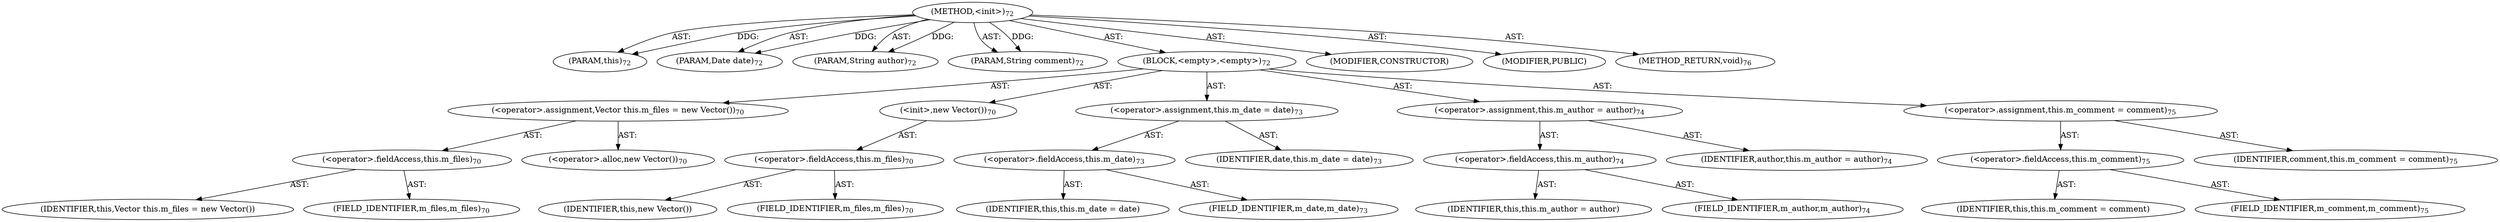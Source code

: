 digraph "&lt;init&gt;" {  
"111669149696" [label = <(METHOD,&lt;init&gt;)<SUB>72</SUB>> ]
"115964116993" [label = <(PARAM,this)<SUB>72</SUB>> ]
"115964116994" [label = <(PARAM,Date date)<SUB>72</SUB>> ]
"115964116995" [label = <(PARAM,String author)<SUB>72</SUB>> ]
"115964116996" [label = <(PARAM,String comment)<SUB>72</SUB>> ]
"25769803776" [label = <(BLOCK,&lt;empty&gt;,&lt;empty&gt;)<SUB>72</SUB>> ]
"30064771072" [label = <(&lt;operator&gt;.assignment,Vector this.m_files = new Vector())<SUB>70</SUB>> ]
"30064771073" [label = <(&lt;operator&gt;.fieldAccess,this.m_files)<SUB>70</SUB>> ]
"68719476740" [label = <(IDENTIFIER,this,Vector this.m_files = new Vector())> ]
"55834574848" [label = <(FIELD_IDENTIFIER,m_files,m_files)<SUB>70</SUB>> ]
"30064771074" [label = <(&lt;operator&gt;.alloc,new Vector())<SUB>70</SUB>> ]
"30064771075" [label = <(&lt;init&gt;,new Vector())<SUB>70</SUB>> ]
"30064771076" [label = <(&lt;operator&gt;.fieldAccess,this.m_files)<SUB>70</SUB>> ]
"68719476741" [label = <(IDENTIFIER,this,new Vector())> ]
"55834574849" [label = <(FIELD_IDENTIFIER,m_files,m_files)<SUB>70</SUB>> ]
"30064771077" [label = <(&lt;operator&gt;.assignment,this.m_date = date)<SUB>73</SUB>> ]
"30064771078" [label = <(&lt;operator&gt;.fieldAccess,this.m_date)<SUB>73</SUB>> ]
"68719476742" [label = <(IDENTIFIER,this,this.m_date = date)> ]
"55834574850" [label = <(FIELD_IDENTIFIER,m_date,m_date)<SUB>73</SUB>> ]
"68719476743" [label = <(IDENTIFIER,date,this.m_date = date)<SUB>73</SUB>> ]
"30064771079" [label = <(&lt;operator&gt;.assignment,this.m_author = author)<SUB>74</SUB>> ]
"30064771080" [label = <(&lt;operator&gt;.fieldAccess,this.m_author)<SUB>74</SUB>> ]
"68719476744" [label = <(IDENTIFIER,this,this.m_author = author)> ]
"55834574851" [label = <(FIELD_IDENTIFIER,m_author,m_author)<SUB>74</SUB>> ]
"68719476745" [label = <(IDENTIFIER,author,this.m_author = author)<SUB>74</SUB>> ]
"30064771081" [label = <(&lt;operator&gt;.assignment,this.m_comment = comment)<SUB>75</SUB>> ]
"30064771082" [label = <(&lt;operator&gt;.fieldAccess,this.m_comment)<SUB>75</SUB>> ]
"68719476746" [label = <(IDENTIFIER,this,this.m_comment = comment)> ]
"55834574852" [label = <(FIELD_IDENTIFIER,m_comment,m_comment)<SUB>75</SUB>> ]
"68719476747" [label = <(IDENTIFIER,comment,this.m_comment = comment)<SUB>75</SUB>> ]
"133143986180" [label = <(MODIFIER,CONSTRUCTOR)> ]
"133143986181" [label = <(MODIFIER,PUBLIC)> ]
"128849018880" [label = <(METHOD_RETURN,void)<SUB>76</SUB>> ]
  "111669149696" -> "115964116993"  [ label = "AST: "] 
  "111669149696" -> "115964116994"  [ label = "AST: "] 
  "111669149696" -> "115964116995"  [ label = "AST: "] 
  "111669149696" -> "115964116996"  [ label = "AST: "] 
  "111669149696" -> "25769803776"  [ label = "AST: "] 
  "111669149696" -> "133143986180"  [ label = "AST: "] 
  "111669149696" -> "133143986181"  [ label = "AST: "] 
  "111669149696" -> "128849018880"  [ label = "AST: "] 
  "25769803776" -> "30064771072"  [ label = "AST: "] 
  "25769803776" -> "30064771075"  [ label = "AST: "] 
  "25769803776" -> "30064771077"  [ label = "AST: "] 
  "25769803776" -> "30064771079"  [ label = "AST: "] 
  "25769803776" -> "30064771081"  [ label = "AST: "] 
  "30064771072" -> "30064771073"  [ label = "AST: "] 
  "30064771072" -> "30064771074"  [ label = "AST: "] 
  "30064771073" -> "68719476740"  [ label = "AST: "] 
  "30064771073" -> "55834574848"  [ label = "AST: "] 
  "30064771075" -> "30064771076"  [ label = "AST: "] 
  "30064771076" -> "68719476741"  [ label = "AST: "] 
  "30064771076" -> "55834574849"  [ label = "AST: "] 
  "30064771077" -> "30064771078"  [ label = "AST: "] 
  "30064771077" -> "68719476743"  [ label = "AST: "] 
  "30064771078" -> "68719476742"  [ label = "AST: "] 
  "30064771078" -> "55834574850"  [ label = "AST: "] 
  "30064771079" -> "30064771080"  [ label = "AST: "] 
  "30064771079" -> "68719476745"  [ label = "AST: "] 
  "30064771080" -> "68719476744"  [ label = "AST: "] 
  "30064771080" -> "55834574851"  [ label = "AST: "] 
  "30064771081" -> "30064771082"  [ label = "AST: "] 
  "30064771081" -> "68719476747"  [ label = "AST: "] 
  "30064771082" -> "68719476746"  [ label = "AST: "] 
  "30064771082" -> "55834574852"  [ label = "AST: "] 
  "111669149696" -> "115964116993"  [ label = "DDG: "] 
  "111669149696" -> "115964116994"  [ label = "DDG: "] 
  "111669149696" -> "115964116995"  [ label = "DDG: "] 
  "111669149696" -> "115964116996"  [ label = "DDG: "] 
}
